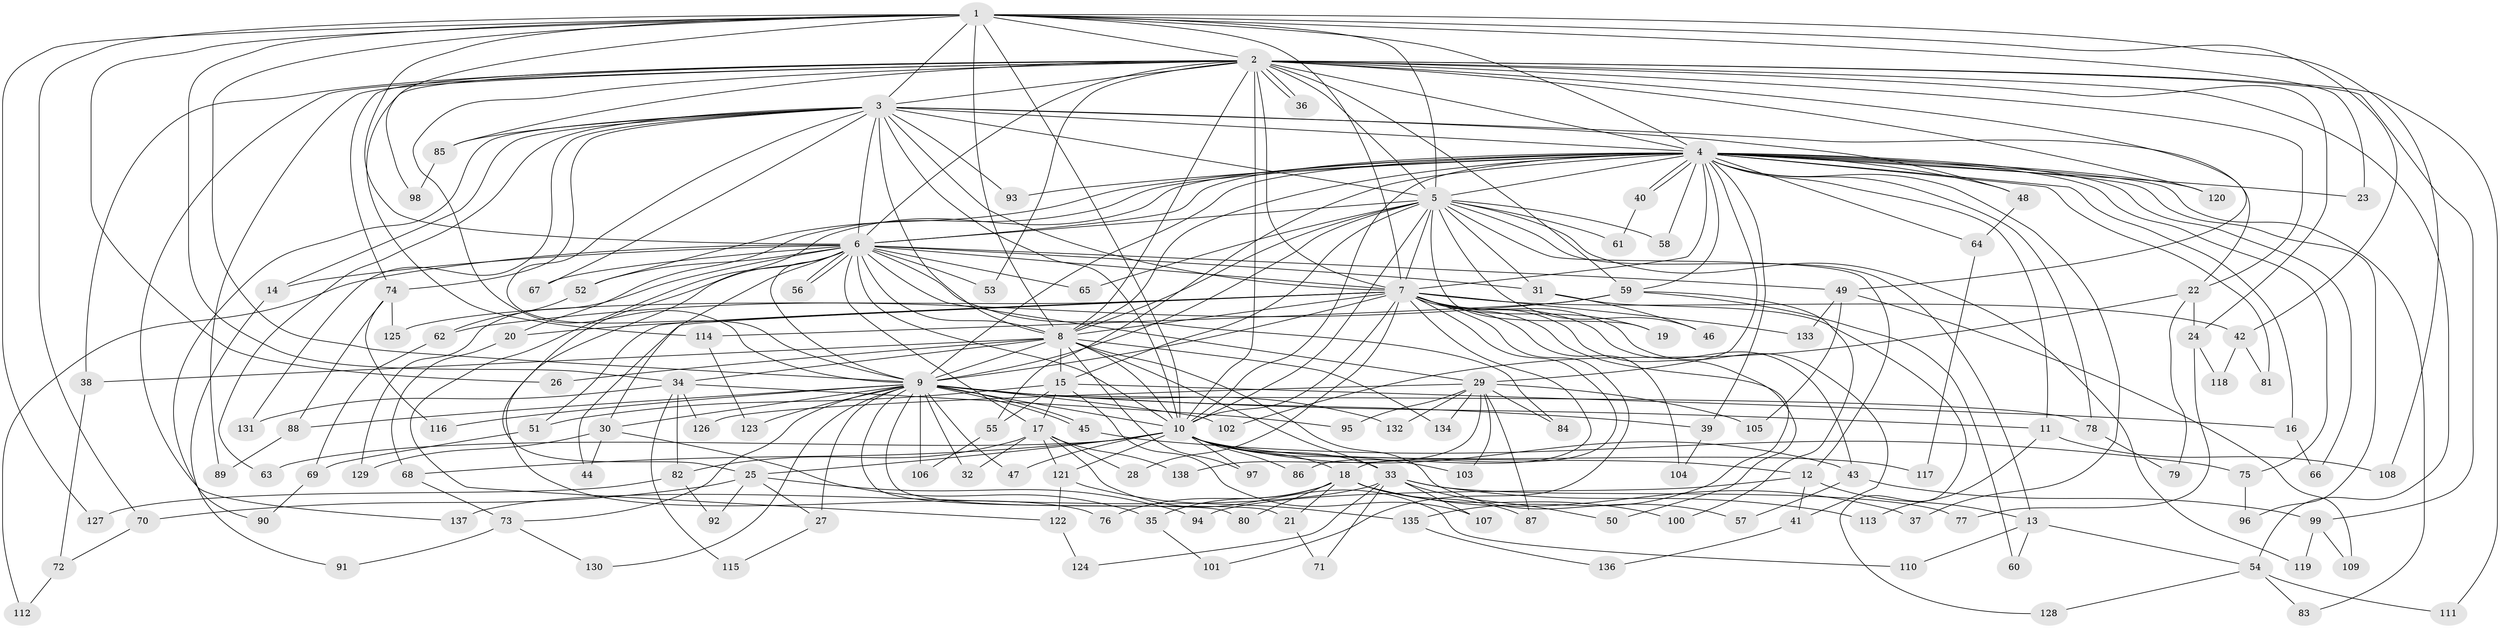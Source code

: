 // coarse degree distribution, {13: 0.05357142857142857, 15: 0.017857142857142856, 26: 0.017857142857142856, 22: 0.017857142857142856, 17: 0.03571428571428571, 23: 0.017857142857142856, 9: 0.05357142857142857, 5: 0.08928571428571429, 8: 0.03571428571428571, 2: 0.25, 12: 0.017857142857142856, 6: 0.125, 3: 0.17857142857142858, 4: 0.03571428571428571, 7: 0.03571428571428571, 1: 0.017857142857142856}
// Generated by graph-tools (version 1.1) at 2025/49/03/04/25 22:49:35]
// undirected, 138 vertices, 301 edges
graph export_dot {
  node [color=gray90,style=filled];
  1;
  2;
  3;
  4;
  5;
  6;
  7;
  8;
  9;
  10;
  11;
  12;
  13;
  14;
  15;
  16;
  17;
  18;
  19;
  20;
  21;
  22;
  23;
  24;
  25;
  26;
  27;
  28;
  29;
  30;
  31;
  32;
  33;
  34;
  35;
  36;
  37;
  38;
  39;
  40;
  41;
  42;
  43;
  44;
  45;
  46;
  47;
  48;
  49;
  50;
  51;
  52;
  53;
  54;
  55;
  56;
  57;
  58;
  59;
  60;
  61;
  62;
  63;
  64;
  65;
  66;
  67;
  68;
  69;
  70;
  71;
  72;
  73;
  74;
  75;
  76;
  77;
  78;
  79;
  80;
  81;
  82;
  83;
  84;
  85;
  86;
  87;
  88;
  89;
  90;
  91;
  92;
  93;
  94;
  95;
  96;
  97;
  98;
  99;
  100;
  101;
  102;
  103;
  104;
  105;
  106;
  107;
  108;
  109;
  110;
  111;
  112;
  113;
  114;
  115;
  116;
  117;
  118;
  119;
  120;
  121;
  122;
  123;
  124;
  125;
  126;
  127;
  128;
  129;
  130;
  131;
  132;
  133;
  134;
  135;
  136;
  137;
  138;
  1 -- 2;
  1 -- 3;
  1 -- 4;
  1 -- 5;
  1 -- 6;
  1 -- 7;
  1 -- 8;
  1 -- 9;
  1 -- 10;
  1 -- 23;
  1 -- 26;
  1 -- 34;
  1 -- 42;
  1 -- 70;
  1 -- 98;
  1 -- 108;
  1 -- 127;
  2 -- 3;
  2 -- 4;
  2 -- 5;
  2 -- 6;
  2 -- 7;
  2 -- 8;
  2 -- 9;
  2 -- 10;
  2 -- 22;
  2 -- 24;
  2 -- 36;
  2 -- 36;
  2 -- 38;
  2 -- 49;
  2 -- 53;
  2 -- 54;
  2 -- 59;
  2 -- 74;
  2 -- 85;
  2 -- 89;
  2 -- 99;
  2 -- 111;
  2 -- 114;
  2 -- 120;
  2 -- 137;
  3 -- 4;
  3 -- 5;
  3 -- 6;
  3 -- 7;
  3 -- 8;
  3 -- 9;
  3 -- 10;
  3 -- 14;
  3 -- 22;
  3 -- 48;
  3 -- 63;
  3 -- 67;
  3 -- 74;
  3 -- 85;
  3 -- 90;
  3 -- 93;
  3 -- 131;
  4 -- 5;
  4 -- 6;
  4 -- 7;
  4 -- 8;
  4 -- 9;
  4 -- 10;
  4 -- 11;
  4 -- 16;
  4 -- 20;
  4 -- 23;
  4 -- 25;
  4 -- 29;
  4 -- 37;
  4 -- 39;
  4 -- 40;
  4 -- 40;
  4 -- 48;
  4 -- 52;
  4 -- 55;
  4 -- 58;
  4 -- 59;
  4 -- 64;
  4 -- 66;
  4 -- 75;
  4 -- 78;
  4 -- 81;
  4 -- 83;
  4 -- 93;
  4 -- 96;
  4 -- 120;
  5 -- 6;
  5 -- 7;
  5 -- 8;
  5 -- 9;
  5 -- 10;
  5 -- 12;
  5 -- 13;
  5 -- 15;
  5 -- 19;
  5 -- 31;
  5 -- 46;
  5 -- 58;
  5 -- 61;
  5 -- 65;
  5 -- 119;
  6 -- 7;
  6 -- 8;
  6 -- 9;
  6 -- 10;
  6 -- 14;
  6 -- 17;
  6 -- 29;
  6 -- 30;
  6 -- 31;
  6 -- 49;
  6 -- 52;
  6 -- 53;
  6 -- 56;
  6 -- 56;
  6 -- 65;
  6 -- 67;
  6 -- 76;
  6 -- 84;
  6 -- 112;
  6 -- 122;
  6 -- 129;
  7 -- 8;
  7 -- 9;
  7 -- 10;
  7 -- 18;
  7 -- 19;
  7 -- 20;
  7 -- 28;
  7 -- 41;
  7 -- 42;
  7 -- 43;
  7 -- 44;
  7 -- 50;
  7 -- 51;
  7 -- 86;
  7 -- 101;
  7 -- 104;
  7 -- 125;
  7 -- 133;
  7 -- 135;
  8 -- 9;
  8 -- 10;
  8 -- 15;
  8 -- 26;
  8 -- 33;
  8 -- 34;
  8 -- 38;
  8 -- 57;
  8 -- 97;
  8 -- 134;
  9 -- 10;
  9 -- 11;
  9 -- 21;
  9 -- 27;
  9 -- 30;
  9 -- 32;
  9 -- 39;
  9 -- 45;
  9 -- 45;
  9 -- 47;
  9 -- 73;
  9 -- 78;
  9 -- 80;
  9 -- 88;
  9 -- 102;
  9 -- 106;
  9 -- 116;
  9 -- 123;
  9 -- 130;
  9 -- 132;
  10 -- 12;
  10 -- 18;
  10 -- 25;
  10 -- 33;
  10 -- 43;
  10 -- 47;
  10 -- 63;
  10 -- 68;
  10 -- 86;
  10 -- 97;
  10 -- 103;
  10 -- 117;
  10 -- 121;
  11 -- 108;
  11 -- 113;
  12 -- 13;
  12 -- 41;
  12 -- 94;
  13 -- 54;
  13 -- 60;
  13 -- 110;
  14 -- 91;
  15 -- 16;
  15 -- 17;
  15 -- 51;
  15 -- 55;
  15 -- 107;
  16 -- 66;
  17 -- 28;
  17 -- 32;
  17 -- 82;
  17 -- 110;
  17 -- 121;
  17 -- 138;
  18 -- 21;
  18 -- 35;
  18 -- 37;
  18 -- 76;
  18 -- 80;
  18 -- 87;
  18 -- 100;
  20 -- 68;
  21 -- 71;
  22 -- 24;
  22 -- 79;
  22 -- 102;
  24 -- 77;
  24 -- 118;
  25 -- 27;
  25 -- 70;
  25 -- 92;
  25 -- 94;
  27 -- 115;
  29 -- 84;
  29 -- 87;
  29 -- 95;
  29 -- 103;
  29 -- 105;
  29 -- 126;
  29 -- 132;
  29 -- 134;
  29 -- 138;
  30 -- 35;
  30 -- 44;
  30 -- 129;
  31 -- 46;
  31 -- 128;
  33 -- 50;
  33 -- 71;
  33 -- 77;
  33 -- 107;
  33 -- 113;
  33 -- 124;
  33 -- 137;
  34 -- 82;
  34 -- 95;
  34 -- 115;
  34 -- 126;
  34 -- 131;
  35 -- 101;
  38 -- 72;
  39 -- 104;
  40 -- 61;
  41 -- 136;
  42 -- 81;
  42 -- 118;
  43 -- 57;
  43 -- 99;
  45 -- 75;
  48 -- 64;
  49 -- 105;
  49 -- 109;
  49 -- 133;
  51 -- 69;
  52 -- 62;
  54 -- 83;
  54 -- 111;
  54 -- 128;
  55 -- 106;
  59 -- 60;
  59 -- 62;
  59 -- 100;
  59 -- 114;
  62 -- 69;
  64 -- 117;
  68 -- 73;
  69 -- 90;
  70 -- 72;
  72 -- 112;
  73 -- 91;
  73 -- 130;
  74 -- 88;
  74 -- 116;
  74 -- 125;
  75 -- 96;
  78 -- 79;
  82 -- 92;
  82 -- 127;
  85 -- 98;
  88 -- 89;
  99 -- 109;
  99 -- 119;
  114 -- 123;
  121 -- 122;
  121 -- 135;
  122 -- 124;
  135 -- 136;
}
